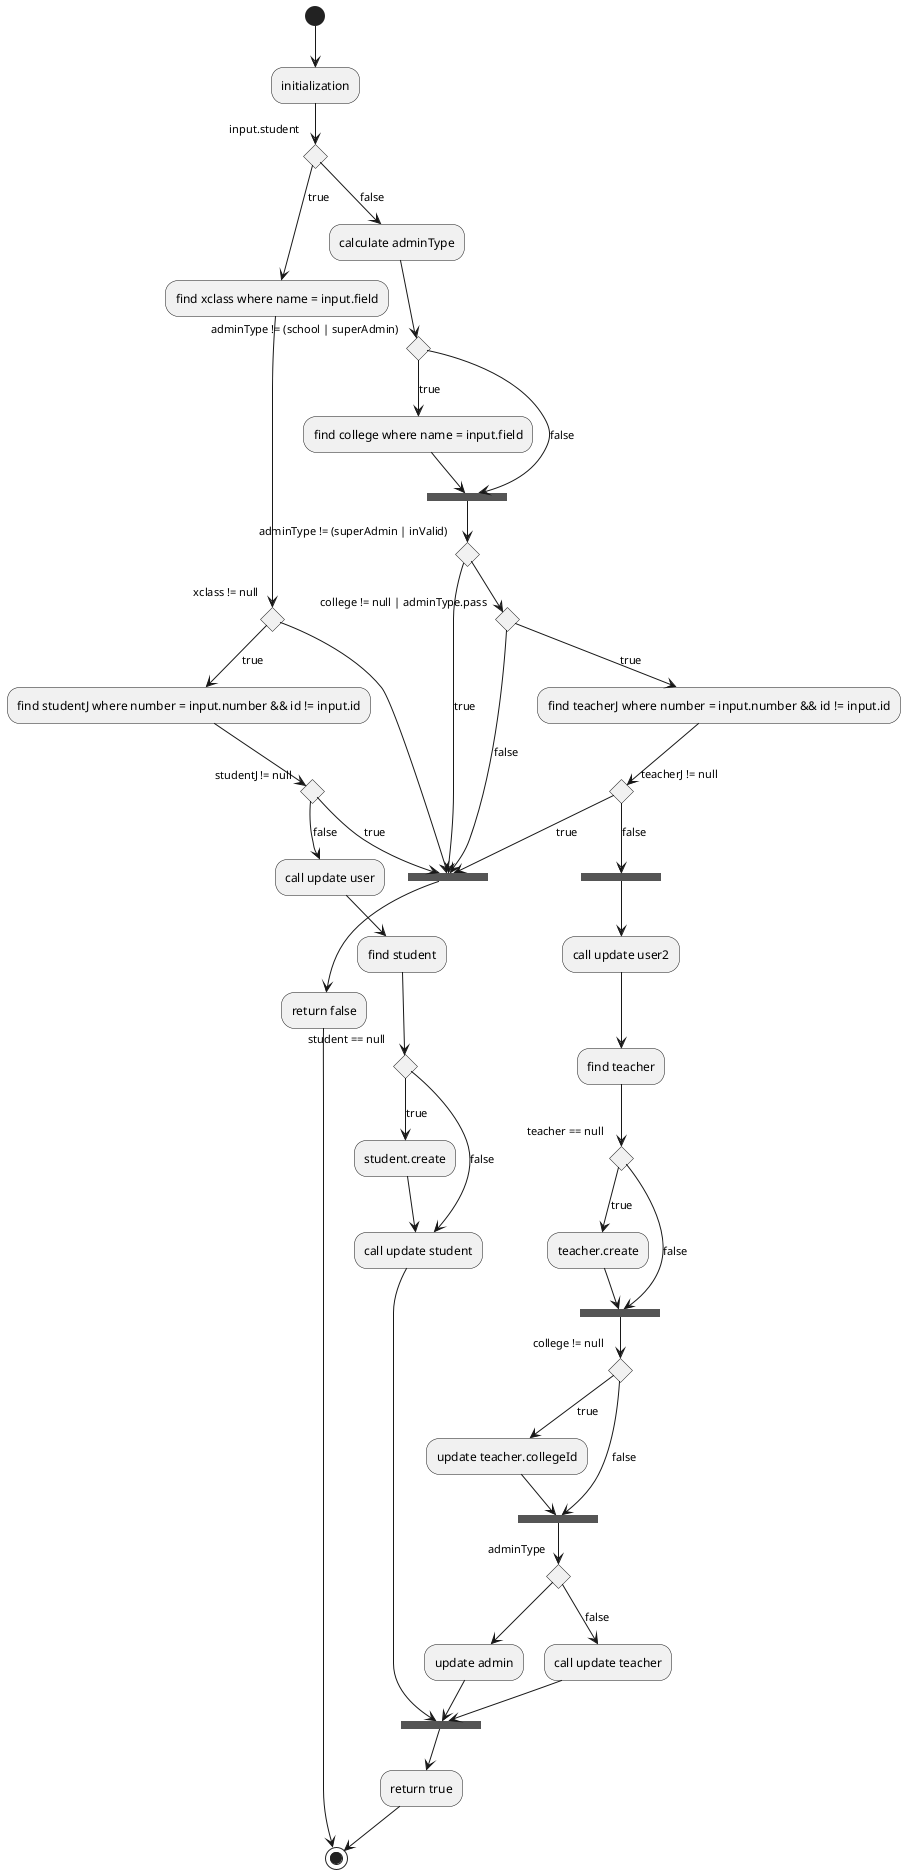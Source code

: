 @startuml
(*)-->initialization
if input.student
    -->[true] "find xclass where name = input.field"
    if xclass != null
        -->[true] "find studentJ where number = input.number && id != input.id"
        if studentJ != null
            --> [true] ==RouteF==
            --> return false
            --> (*)
        else
            --> [false] call update user
            --> find student
            if student == null
                --> [true] student.create
                --> call update student
            else
                --> [false] call update student
            endif
            --> ==RouteT==
            --> return true
            --> (*)
        endif
    else
        --> ==RouteF==
    endif
else
    --> [false] calculate adminType
    if adminType != (school | superAdmin)
        --> [true] "find college where name = input.field"
        --> ==Route1==
    else
        --> [false] ==Route1==
    endif
    if adminType != (superAdmin | inValid)
        --> [true] ==RouteF==
    else
        if college != null | adminType.pass
            --> [true] "find teacherJ where number = input.number && id != input.id"
            if teacherJ != null
                --> [true] ==RouteF==
            else
                --> [false] ==Route2==
            endif
            --> call update user2
            --> find teacher
            if teacher == null
                --> [true] teacher.create
                --> ==Route3==
            else
                --> [false] ==Route3==
            endif
            if college != null
                --> [true] update teacher.collegeId
                --> ==Route4==
            else
                --> [false] ==Route4==
            endif
            if adminType
                --> update admin
                --> ==RouteT==
            else
                --> [false] call update teacher
                --> ==RouteT==
            endif
        else
            --> [false] ==RouteF==
        endif
    endif
endif


@enduml